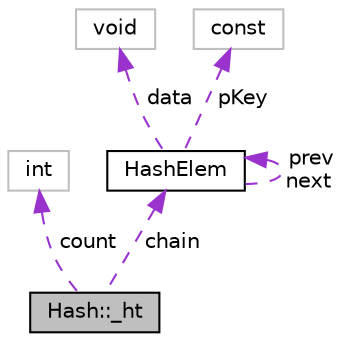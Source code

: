 digraph "Hash::_ht"
{
 // LATEX_PDF_SIZE
  edge [fontname="Helvetica",fontsize="10",labelfontname="Helvetica",labelfontsize="10"];
  node [fontname="Helvetica",fontsize="10",shape=record];
  Node1 [label="Hash::_ht",height=0.2,width=0.4,color="black", fillcolor="grey75", style="filled", fontcolor="black",tooltip=" "];
  Node2 -> Node1 [dir="back",color="darkorchid3",fontsize="10",style="dashed",label=" count" ,fontname="Helvetica"];
  Node2 [label="int",height=0.2,width=0.4,color="grey75", fillcolor="white", style="filled",tooltip=" "];
  Node3 -> Node1 [dir="back",color="darkorchid3",fontsize="10",style="dashed",label=" chain" ,fontname="Helvetica"];
  Node3 [label="HashElem",height=0.2,width=0.4,color="black", fillcolor="white", style="filled",URL="$structHashElem.html",tooltip=" "];
  Node4 -> Node3 [dir="back",color="darkorchid3",fontsize="10",style="dashed",label=" data" ,fontname="Helvetica"];
  Node4 [label="void",height=0.2,width=0.4,color="grey75", fillcolor="white", style="filled",tooltip=" "];
  Node3 -> Node3 [dir="back",color="darkorchid3",fontsize="10",style="dashed",label=" prev\nnext" ,fontname="Helvetica"];
  Node5 -> Node3 [dir="back",color="darkorchid3",fontsize="10",style="dashed",label=" pKey" ,fontname="Helvetica"];
  Node5 [label="const",height=0.2,width=0.4,color="grey75", fillcolor="white", style="filled",tooltip=" "];
}
